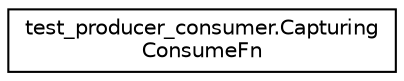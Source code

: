 digraph "Graphical Class Hierarchy"
{
 // LATEX_PDF_SIZE
  edge [fontname="Helvetica",fontsize="10",labelfontname="Helvetica",labelfontsize="10"];
  node [fontname="Helvetica",fontsize="10",shape=record];
  rankdir="LR";
  Node0 [label="test_producer_consumer.Capturing\lConsumeFn",height=0.2,width=0.4,color="black", fillcolor="white", style="filled",URL="$classtest__producer__consumer_1_1CapturingConsumeFn.html",tooltip=" "];
}
